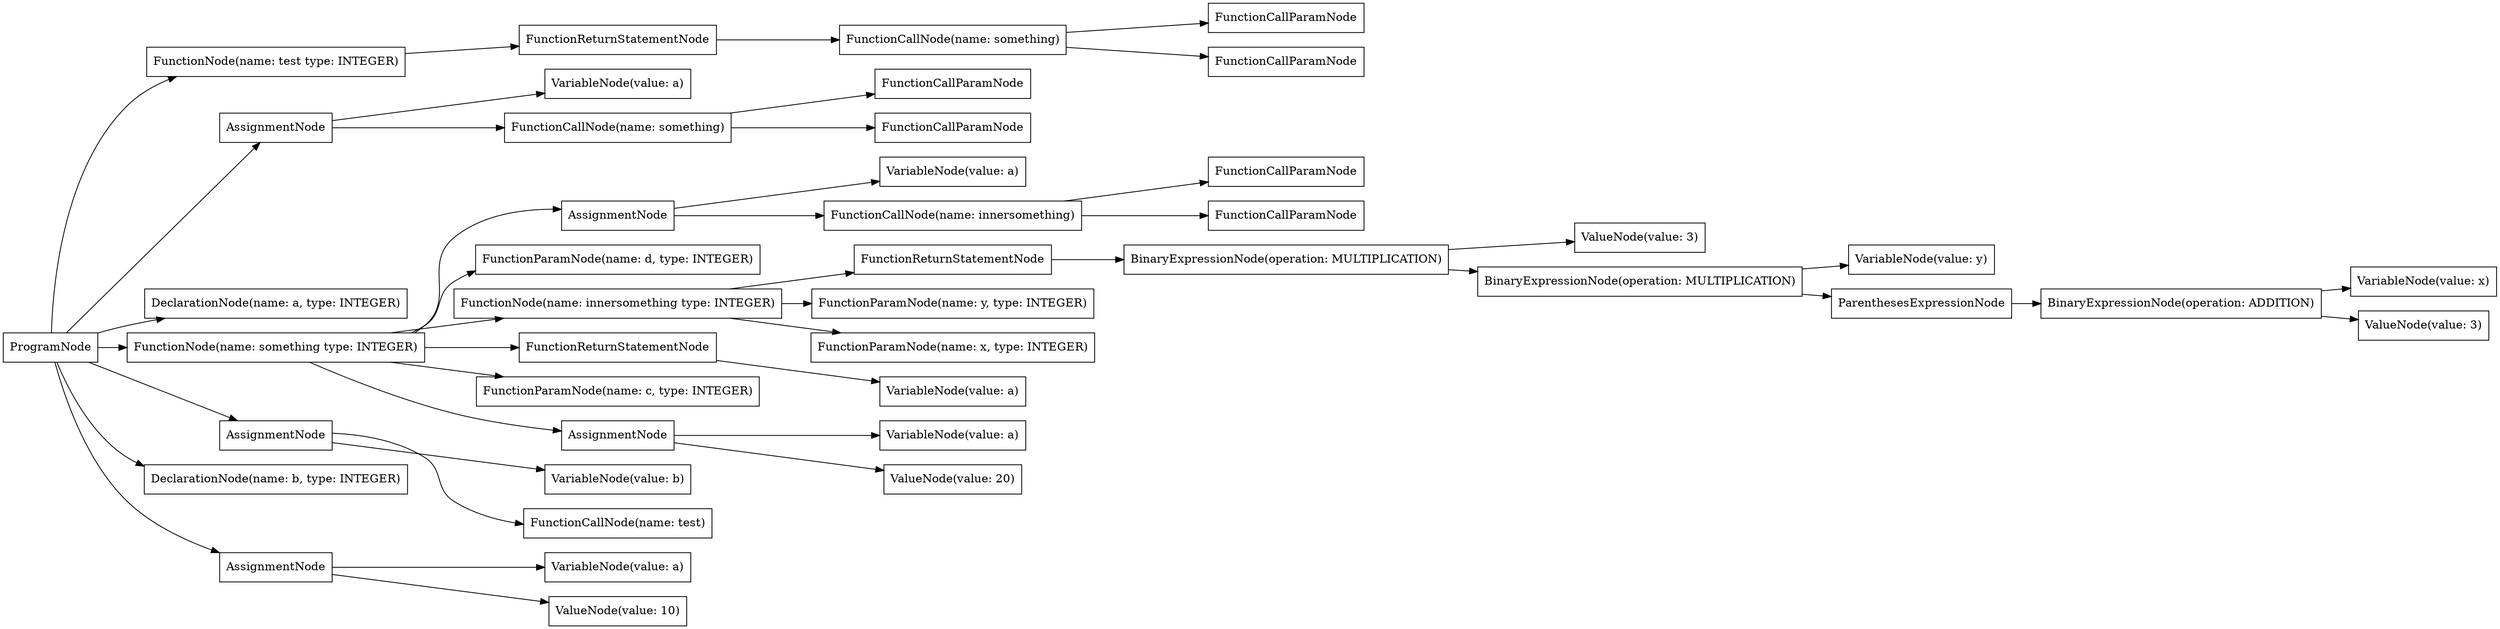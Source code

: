 digraph G {
rankdir=LR
"39d28bfd-03e2-41da-b35e-c9f7b84515fb" [label="ProgramNode" shape="box"];
"6f2c66fc-1076-4cc1-b5f7-bac0dcfac62a" [label="FunctionNode(name: test type: INTEGER)" shape="box"];
"2df20229-310d-4b2d-870f-7cc70da7ae51" [label="VariableNode(value: a)" shape="box"];
"ce91892d-5fbb-4e53-9f53-cdf8382d5355" [label="AssignmentNode" shape="box"];
"6179e20b-e705-4027-92c8-2f17ed0a3bcc" [label="ValueNode(value: 3)" shape="box"];
"6bef9beb-1aef-478e-b2f0-1c7c84cdf62e" [label="FunctionCallParamNode" shape="box"];
"ba2b2634-7976-41ff-a3d7-b380d64ad845" [label="FunctionParamNode(name: d, type: INTEGER)" shape="box"];
"341f7e61-153a-48cd-a6ff-2c919319a1f1" [label="FunctionReturnStatementNode" shape="box"];
"06568bd0-e5b8-4d9f-bf58-4fef539371d4" [label="FunctionNode(name: innersomething type: INTEGER)" shape="box"];
"add599af-be0b-4458-8ab0-a9ff34aa1e1d" [label="FunctionCallParamNode" shape="box"];
"095b0bf2-56e0-4e47-b98b-f3d79f601766" [label="VariableNode(value: a)" shape="box"];
"16acab87-537f-4d43-9d23-6db36c91c3c3" [label="FunctionCallNode(name: something)" shape="box"];
"c7822102-6a46-420e-bd8a-56bd7941b668" [label="FunctionCallNode(name: something)" shape="box"];
"400f15ba-ad75-4519-9a72-bbd6e380442a" [label="BinaryExpressionNode(operation: MULTIPLICATION)" shape="box"];
"376768b3-9931-46fb-a487-faadf519e6ba" [label="VariableNode(value: x)" shape="box"];
"deaa0ce9-b065-47b2-a196-fe4d31dc42c4" [label="AssignmentNode" shape="box"];
"34ae4c87-640a-4dfb-8ccd-88c15509b685" [label="DeclarationNode(name: a, type: INTEGER)" shape="box"];
"b6e98d66-9499-4af2-b098-bed904afb1d6" [label="FunctionParamNode(name: y, type: INTEGER)" shape="box"];
"8945c789-da84-4737-bf24-bddd3ede8b45" [label="VariableNode(value: y)" shape="box"];
"7b4a10c4-b12d-4f2b-a40e-3b8a03ca2e19" [label="FunctionReturnStatementNode" shape="box"];
"7d84c6eb-bdd1-4d00-b21c-d6929de22f70" [label="FunctionNode(name: something type: INTEGER)" shape="box"];
"678e9f62-56f6-4eda-ae00-7fa1982e1c2d" [label="VariableNode(value: a)" shape="box"];
"ec5f53a6-547f-42d2-b873-03f929695f54" [label="BinaryExpressionNode(operation: MULTIPLICATION)" shape="box"];
"39af5689-a037-40e0-8aa2-eedb8181ec6d" [label="VariableNode(value: a)" shape="box"];
"9d0ca6d6-4a8c-40c3-9a78-579a9e476ad7" [label="FunctionCallParamNode" shape="box"];
"324dcfab-91ab-4a08-b804-0f7a61fb9d27" [label="ValueNode(value: 3)" shape="box"];
"d94094ff-a46f-46b5-bf7e-0a273aad8579" [label="FunctionCallParamNode" shape="box"];
"e97251ab-9936-4752-999d-d00c8b75def1" [label="FunctionCallParamNode" shape="box"];
"b4f756ce-3a42-432c-923f-34deb4184647" [label="VariableNode(value: b)" shape="box"];
"eacaf4f3-d5fb-4570-a7e5-ee26db85059e" [label="FunctionCallParamNode" shape="box"];
"74b645df-ecaa-4a2a-9b4d-6dac90d728b3" [label="BinaryExpressionNode(operation: ADDITION)" shape="box"];
"40b12cc5-ea88-474d-be41-eb3a40c3b3e5" [label="FunctionCallNode(name: innersomething)" shape="box"];
"121d8597-0dcd-4540-a72a-0c36d8419534" [label="VariableNode(value: a)" shape="box"];
"4bd24302-a7c0-4583-8da0-6598e85a7f02" [label="FunctionParamNode(name: c, type: INTEGER)" shape="box"];
"2b1610fa-12cb-4594-b56d-bc689b5d75df" [label="AssignmentNode" shape="box"];
"b5d3c7c6-c585-4063-bad1-b7a976d5366b" [label="DeclarationNode(name: b, type: INTEGER)" shape="box"];
"6f6ce450-5728-4302-8157-9f09511d5be3" [label="ParenthesesExpressionNode" shape="box"];
"0b61db01-26bd-4576-b57c-b177a8a703f1" [label="FunctionCallNode(name: test)" shape="box"];
"031f79d3-8061-48f4-8a23-505fad8f2192" [label="FunctionParamNode(name: x, type: INTEGER)" shape="box"];
"35d43ee0-0dee-49f1-b716-f6a4ea393059" [label="AssignmentNode" shape="box"];
"f785b5dc-a460-44d3-a7f6-3cdb0b0437fa" [label="FunctionReturnStatementNode" shape="box"];
"f5b802ae-40a5-4dcf-9133-be8ce1cc8334" [label="ValueNode(value: 10)" shape="box"];
"bc299ac1-fd0c-4d96-9c14-df69fbcd3139" [label="ValueNode(value: 20)" shape="box"];
"5d626292-d8d3-4e7c-aa23-811ba0a35c39" [label="AssignmentNode" shape="box"];
"39d28bfd-03e2-41da-b35e-c9f7b84515fb" -> "34ae4c87-640a-4dfb-8ccd-88c15509b685";
"39d28bfd-03e2-41da-b35e-c9f7b84515fb" -> "b5d3c7c6-c585-4063-bad1-b7a976d5366b";
"39d28bfd-03e2-41da-b35e-c9f7b84515fb" -> "35d43ee0-0dee-49f1-b716-f6a4ea393059";
"35d43ee0-0dee-49f1-b716-f6a4ea393059" -> "121d8597-0dcd-4540-a72a-0c36d8419534";
"35d43ee0-0dee-49f1-b716-f6a4ea393059" -> "f5b802ae-40a5-4dcf-9133-be8ce1cc8334";
"39d28bfd-03e2-41da-b35e-c9f7b84515fb" -> "6f2c66fc-1076-4cc1-b5f7-bac0dcfac62a";
"6f2c66fc-1076-4cc1-b5f7-bac0dcfac62a" -> "f785b5dc-a460-44d3-a7f6-3cdb0b0437fa";
"f785b5dc-a460-44d3-a7f6-3cdb0b0437fa" -> "c7822102-6a46-420e-bd8a-56bd7941b668";
"c7822102-6a46-420e-bd8a-56bd7941b668" -> "9d0ca6d6-4a8c-40c3-9a78-579a9e476ad7";
"c7822102-6a46-420e-bd8a-56bd7941b668" -> "eacaf4f3-d5fb-4570-a7e5-ee26db85059e";
"39d28bfd-03e2-41da-b35e-c9f7b84515fb" -> "7d84c6eb-bdd1-4d00-b21c-d6929de22f70";
"7d84c6eb-bdd1-4d00-b21c-d6929de22f70" -> "4bd24302-a7c0-4583-8da0-6598e85a7f02";
"7d84c6eb-bdd1-4d00-b21c-d6929de22f70" -> "ba2b2634-7976-41ff-a3d7-b380d64ad845";
"7d84c6eb-bdd1-4d00-b21c-d6929de22f70" -> "5d626292-d8d3-4e7c-aa23-811ba0a35c39";
"5d626292-d8d3-4e7c-aa23-811ba0a35c39" -> "39af5689-a037-40e0-8aa2-eedb8181ec6d";
"5d626292-d8d3-4e7c-aa23-811ba0a35c39" -> "bc299ac1-fd0c-4d96-9c14-df69fbcd3139";
"7d84c6eb-bdd1-4d00-b21c-d6929de22f70" -> "06568bd0-e5b8-4d9f-bf58-4fef539371d4";
"06568bd0-e5b8-4d9f-bf58-4fef539371d4" -> "031f79d3-8061-48f4-8a23-505fad8f2192";
"06568bd0-e5b8-4d9f-bf58-4fef539371d4" -> "b6e98d66-9499-4af2-b098-bed904afb1d6";
"06568bd0-e5b8-4d9f-bf58-4fef539371d4" -> "341f7e61-153a-48cd-a6ff-2c919319a1f1";
"341f7e61-153a-48cd-a6ff-2c919319a1f1" -> "400f15ba-ad75-4519-9a72-bbd6e380442a";
"400f15ba-ad75-4519-9a72-bbd6e380442a" -> "ec5f53a6-547f-42d2-b873-03f929695f54";
"ec5f53a6-547f-42d2-b873-03f929695f54" -> "6f6ce450-5728-4302-8157-9f09511d5be3";
"6f6ce450-5728-4302-8157-9f09511d5be3" -> "74b645df-ecaa-4a2a-9b4d-6dac90d728b3";
"74b645df-ecaa-4a2a-9b4d-6dac90d728b3" -> "376768b3-9931-46fb-a487-faadf519e6ba";
"74b645df-ecaa-4a2a-9b4d-6dac90d728b3" -> "324dcfab-91ab-4a08-b804-0f7a61fb9d27";
"ec5f53a6-547f-42d2-b873-03f929695f54" -> "8945c789-da84-4737-bf24-bddd3ede8b45";
"400f15ba-ad75-4519-9a72-bbd6e380442a" -> "6179e20b-e705-4027-92c8-2f17ed0a3bcc";
"7d84c6eb-bdd1-4d00-b21c-d6929de22f70" -> "ce91892d-5fbb-4e53-9f53-cdf8382d5355";
"ce91892d-5fbb-4e53-9f53-cdf8382d5355" -> "678e9f62-56f6-4eda-ae00-7fa1982e1c2d";
"ce91892d-5fbb-4e53-9f53-cdf8382d5355" -> "40b12cc5-ea88-474d-be41-eb3a40c3b3e5";
"40b12cc5-ea88-474d-be41-eb3a40c3b3e5" -> "6bef9beb-1aef-478e-b2f0-1c7c84cdf62e";
"40b12cc5-ea88-474d-be41-eb3a40c3b3e5" -> "add599af-be0b-4458-8ab0-a9ff34aa1e1d";
"7d84c6eb-bdd1-4d00-b21c-d6929de22f70" -> "7b4a10c4-b12d-4f2b-a40e-3b8a03ca2e19";
"7b4a10c4-b12d-4f2b-a40e-3b8a03ca2e19" -> "095b0bf2-56e0-4e47-b98b-f3d79f601766";
"39d28bfd-03e2-41da-b35e-c9f7b84515fb" -> "deaa0ce9-b065-47b2-a196-fe4d31dc42c4";
"deaa0ce9-b065-47b2-a196-fe4d31dc42c4" -> "2df20229-310d-4b2d-870f-7cc70da7ae51";
"deaa0ce9-b065-47b2-a196-fe4d31dc42c4" -> "16acab87-537f-4d43-9d23-6db36c91c3c3";
"16acab87-537f-4d43-9d23-6db36c91c3c3" -> "d94094ff-a46f-46b5-bf7e-0a273aad8579";
"16acab87-537f-4d43-9d23-6db36c91c3c3" -> "e97251ab-9936-4752-999d-d00c8b75def1";
"39d28bfd-03e2-41da-b35e-c9f7b84515fb" -> "2b1610fa-12cb-4594-b56d-bc689b5d75df";
"2b1610fa-12cb-4594-b56d-bc689b5d75df" -> "b4f756ce-3a42-432c-923f-34deb4184647";
"2b1610fa-12cb-4594-b56d-bc689b5d75df" -> "0b61db01-26bd-4576-b57c-b177a8a703f1";
}